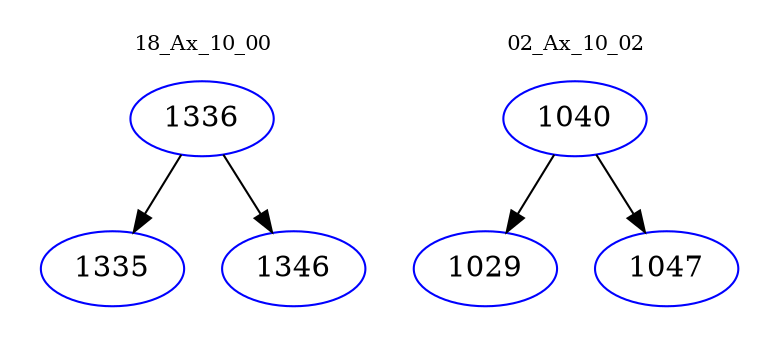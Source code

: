 digraph{
subgraph cluster_0 {
color = white
label = "18_Ax_10_00";
fontsize=10;
T0_1336 [label="1336", color="blue"]
T0_1336 -> T0_1335 [color="black"]
T0_1335 [label="1335", color="blue"]
T0_1336 -> T0_1346 [color="black"]
T0_1346 [label="1346", color="blue"]
}
subgraph cluster_1 {
color = white
label = "02_Ax_10_02";
fontsize=10;
T1_1040 [label="1040", color="blue"]
T1_1040 -> T1_1029 [color="black"]
T1_1029 [label="1029", color="blue"]
T1_1040 -> T1_1047 [color="black"]
T1_1047 [label="1047", color="blue"]
}
}

